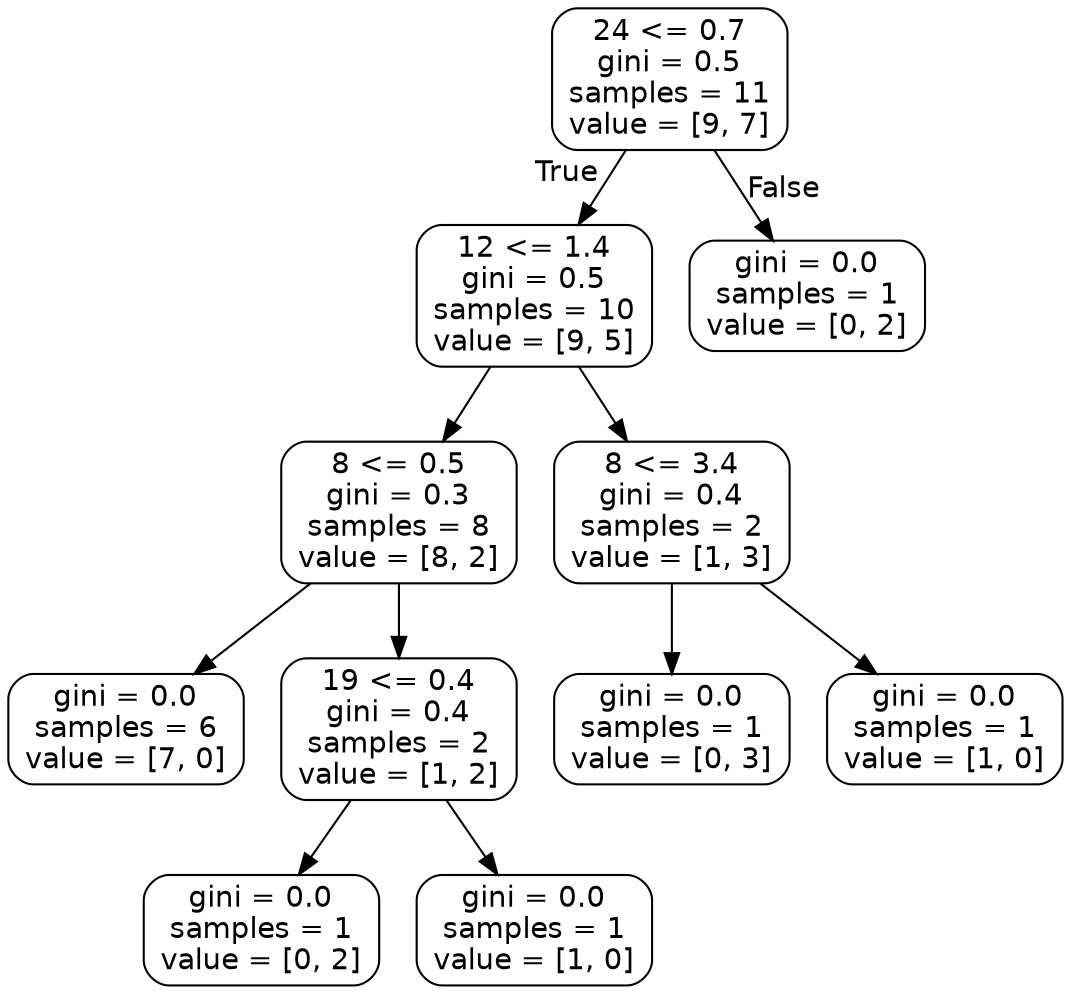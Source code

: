 digraph Tree {
node [shape=box, style="rounded", color="black", fontname=helvetica] ;
edge [fontname=helvetica] ;
0 [label="24 <= 0.7\ngini = 0.5\nsamples = 11\nvalue = [9, 7]"] ;
1 [label="12 <= 1.4\ngini = 0.5\nsamples = 10\nvalue = [9, 5]"] ;
0 -> 1 [labeldistance=2.5, labelangle=45, headlabel="True"] ;
2 [label="8 <= 0.5\ngini = 0.3\nsamples = 8\nvalue = [8, 2]"] ;
1 -> 2 ;
3 [label="gini = 0.0\nsamples = 6\nvalue = [7, 0]"] ;
2 -> 3 ;
4 [label="19 <= 0.4\ngini = 0.4\nsamples = 2\nvalue = [1, 2]"] ;
2 -> 4 ;
5 [label="gini = 0.0\nsamples = 1\nvalue = [0, 2]"] ;
4 -> 5 ;
6 [label="gini = 0.0\nsamples = 1\nvalue = [1, 0]"] ;
4 -> 6 ;
7 [label="8 <= 3.4\ngini = 0.4\nsamples = 2\nvalue = [1, 3]"] ;
1 -> 7 ;
8 [label="gini = 0.0\nsamples = 1\nvalue = [0, 3]"] ;
7 -> 8 ;
9 [label="gini = 0.0\nsamples = 1\nvalue = [1, 0]"] ;
7 -> 9 ;
10 [label="gini = 0.0\nsamples = 1\nvalue = [0, 2]"] ;
0 -> 10 [labeldistance=2.5, labelangle=-45, headlabel="False"] ;
}